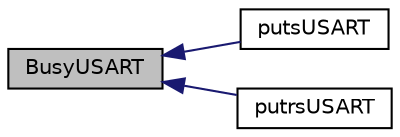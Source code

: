 digraph "BusyUSART"
{
  edge [fontname="Helvetica",fontsize="10",labelfontname="Helvetica",labelfontsize="10"];
  node [fontname="Helvetica",fontsize="10",shape=record];
  rankdir="LR";
  Node1 [label="BusyUSART",height=0.2,width=0.4,color="black", fillcolor="grey75", style="filled", fontcolor="black"];
  Node1 -> Node2 [dir="back",color="midnightblue",fontsize="10",style="solid",fontname="Helvetica"];
  Node2 [label="putsUSART",height=0.2,width=0.4,color="black", fillcolor="white", style="filled",URL="$_u_a_r_t_8c.html#a0957ca697c785ac2cc2df9b118ddb251"];
  Node1 -> Node3 [dir="back",color="midnightblue",fontsize="10",style="solid",fontname="Helvetica"];
  Node3 [label="putrsUSART",height=0.2,width=0.4,color="black", fillcolor="white", style="filled",URL="$_u_a_r_t_8c.html#a92fbb60579be99739d2b417f3575533f"];
}
